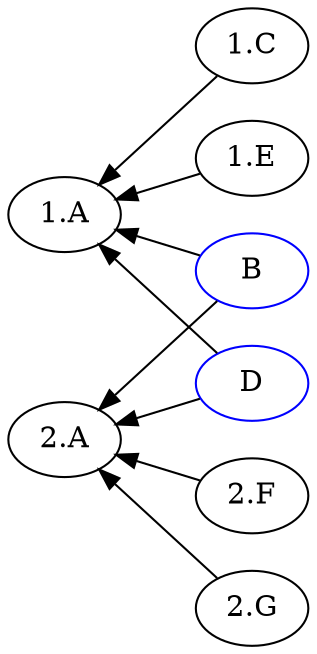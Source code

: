 digraph {

rankdir = RL

"B" [color=blue];
"D" [color=blue];
"1.C" -> "1.A" [style=filled, color=black];
"1.E" -> "1.A" [style=filled, color=black];
"2.F" -> "2.A" [style=filled, color=black];
"2.G" -> "2.A" [style=filled, color=black];
"B" -> "1.A" [style=filled, color=black];
"B" -> "2.A" [style=filled, color=black];
"D" -> "1.A" [style=filled, color=black];
"D" -> "2.A" [style=filled, color=black];
}
